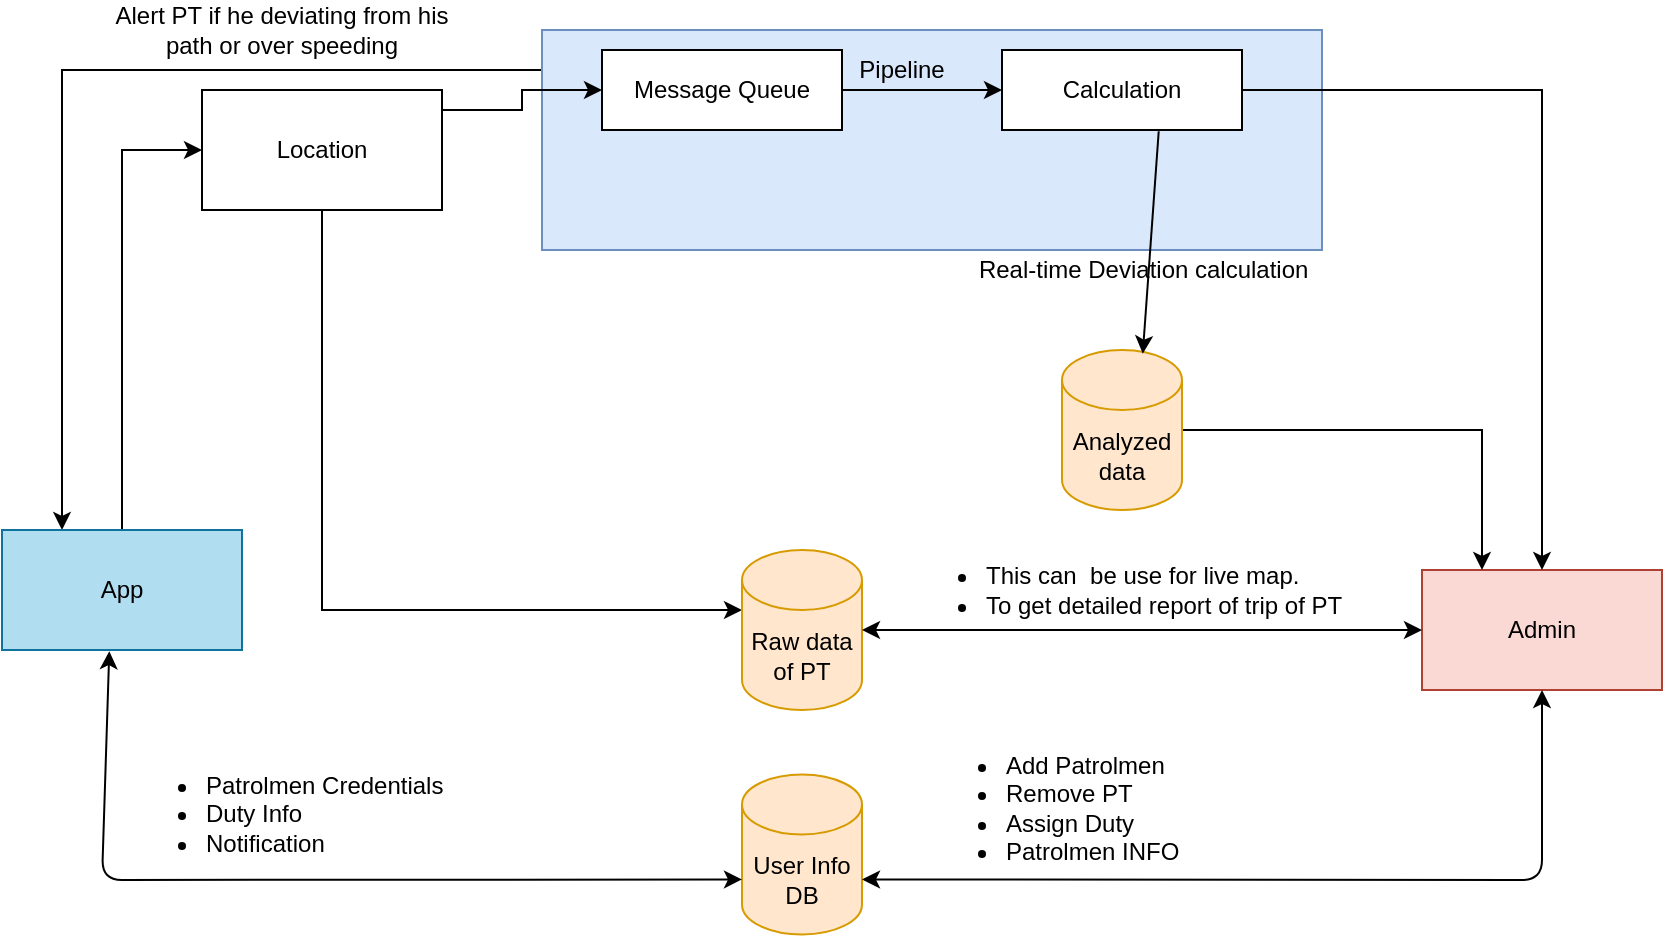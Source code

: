 <mxfile version="15.2.9" type="device" pages="2"><diagram id="ujjfMf0gCIuTMpywjrB-" name="Page-1"><mxGraphModel dx="1038" dy="547" grid="1" gridSize="10" guides="1" tooltips="1" connect="1" arrows="1" fold="1" page="1" pageScale="1" pageWidth="850" pageHeight="1100" math="0" shadow="0"><root><mxCell id="0"/><mxCell id="1" parent="0"/><mxCell id="JqrEzoyFyalV_G95dajj-25" style="edgeStyle=orthogonalEdgeStyle;rounded=0;orthogonalLoop=1;jettySize=auto;html=1;exitX=0;exitY=0;exitDx=0;exitDy=0;entryX=0.25;entryY=0;entryDx=0;entryDy=0;" parent="1" source="JqrEzoyFyalV_G95dajj-11" target="JqrEzoyFyalV_G95dajj-1" edge="1"><mxGeometry relative="1" as="geometry"><Array as="points"><mxPoint x="280" y="50"/><mxPoint x="40" y="50"/></Array></mxGeometry></mxCell><mxCell id="JqrEzoyFyalV_G95dajj-11" value="" style="rounded=0;whiteSpace=wrap;html=1;fillColor=#dae8fc;strokeColor=#6c8ebf;" parent="1" vertex="1"><mxGeometry x="280" y="30" width="390" height="110" as="geometry"/></mxCell><mxCell id="JqrEzoyFyalV_G95dajj-4" value="" style="edgeStyle=orthogonalEdgeStyle;rounded=0;orthogonalLoop=1;jettySize=auto;html=1;" parent="1" source="JqrEzoyFyalV_G95dajj-1" target="JqrEzoyFyalV_G95dajj-3" edge="1"><mxGeometry relative="1" as="geometry"><Array as="points"><mxPoint x="70" y="90"/></Array></mxGeometry></mxCell><mxCell id="JqrEzoyFyalV_G95dajj-1" value="App" style="rounded=0;whiteSpace=wrap;html=1;fillColor=#b1ddf0;strokeColor=#10739e;" parent="1" vertex="1"><mxGeometry x="10" y="280" width="120" height="60" as="geometry"/></mxCell><mxCell id="JqrEzoyFyalV_G95dajj-2" value="Admin" style="rounded=0;whiteSpace=wrap;html=1;fillColor=#fad9d5;strokeColor=#ae4132;" parent="1" vertex="1"><mxGeometry x="720" y="300" width="120" height="60" as="geometry"/></mxCell><mxCell id="JqrEzoyFyalV_G95dajj-6" value="" style="edgeStyle=orthogonalEdgeStyle;rounded=0;orthogonalLoop=1;jettySize=auto;html=1;" parent="1" source="JqrEzoyFyalV_G95dajj-3" target="JqrEzoyFyalV_G95dajj-5" edge="1"><mxGeometry relative="1" as="geometry"><Array as="points"><mxPoint x="270" y="70"/><mxPoint x="270" y="60"/></Array></mxGeometry></mxCell><mxCell id="JqrEzoyFyalV_G95dajj-15" style="edgeStyle=orthogonalEdgeStyle;rounded=0;orthogonalLoop=1;jettySize=auto;html=1;exitX=0.5;exitY=1;exitDx=0;exitDy=0;" parent="1" source="JqrEzoyFyalV_G95dajj-3" target="JqrEzoyFyalV_G95dajj-14" edge="1"><mxGeometry relative="1" as="geometry"><Array as="points"><mxPoint x="170" y="320"/></Array></mxGeometry></mxCell><mxCell id="JqrEzoyFyalV_G95dajj-3" value="Location" style="rounded=0;whiteSpace=wrap;html=1;" parent="1" vertex="1"><mxGeometry x="110" y="60" width="120" height="60" as="geometry"/></mxCell><mxCell id="JqrEzoyFyalV_G95dajj-8" value="" style="edgeStyle=orthogonalEdgeStyle;rounded=0;orthogonalLoop=1;jettySize=auto;html=1;" parent="1" source="JqrEzoyFyalV_G95dajj-5" target="JqrEzoyFyalV_G95dajj-7" edge="1"><mxGeometry relative="1" as="geometry"/></mxCell><mxCell id="JqrEzoyFyalV_G95dajj-5" value="Message Queue" style="rounded=0;whiteSpace=wrap;html=1;" parent="1" vertex="1"><mxGeometry x="310" y="40" width="120" height="40" as="geometry"/></mxCell><mxCell id="JqrEzoyFyalV_G95dajj-9" style="edgeStyle=orthogonalEdgeStyle;rounded=0;orthogonalLoop=1;jettySize=auto;html=1;exitX=1;exitY=0.5;exitDx=0;exitDy=0;entryX=0.5;entryY=0;entryDx=0;entryDy=0;" parent="1" source="JqrEzoyFyalV_G95dajj-7" target="JqrEzoyFyalV_G95dajj-2" edge="1"><mxGeometry relative="1" as="geometry"/></mxCell><mxCell id="JqrEzoyFyalV_G95dajj-7" value="Calculation" style="rounded=0;whiteSpace=wrap;html=1;" parent="1" vertex="1"><mxGeometry x="510" y="40" width="120" height="40" as="geometry"/></mxCell><mxCell id="JqrEzoyFyalV_G95dajj-12" value="Pipeline" style="text;html=1;strokeColor=none;fillColor=none;align=center;verticalAlign=middle;whiteSpace=wrap;rounded=0;" parent="1" vertex="1"><mxGeometry x="440" y="40" width="40" height="20" as="geometry"/></mxCell><mxCell id="JqrEzoyFyalV_G95dajj-13" value="Real-time Deviation calculation&amp;nbsp;" style="text;html=1;strokeColor=none;fillColor=none;align=center;verticalAlign=middle;whiteSpace=wrap;rounded=0;" parent="1" vertex="1"><mxGeometry x="490" y="140" width="185" height="20" as="geometry"/></mxCell><mxCell id="JqrEzoyFyalV_G95dajj-14" value="Raw data of PT" style="shape=cylinder3;whiteSpace=wrap;html=1;boundedLbl=1;backgroundOutline=1;size=15;fillColor=#ffe6cc;strokeColor=#d79b00;" parent="1" vertex="1"><mxGeometry x="380" y="290" width="60" height="80" as="geometry"/></mxCell><mxCell id="JqrEzoyFyalV_G95dajj-22" style="edgeStyle=orthogonalEdgeStyle;rounded=0;orthogonalLoop=1;jettySize=auto;html=1;entryX=0.25;entryY=0;entryDx=0;entryDy=0;" parent="1" source="JqrEzoyFyalV_G95dajj-17" target="JqrEzoyFyalV_G95dajj-2" edge="1"><mxGeometry relative="1" as="geometry"><Array as="points"><mxPoint x="750" y="230"/></Array></mxGeometry></mxCell><mxCell id="JqrEzoyFyalV_G95dajj-17" value="Analyzed data" style="shape=cylinder3;whiteSpace=wrap;html=1;boundedLbl=1;backgroundOutline=1;size=15;fillColor=#ffe6cc;strokeColor=#d79b00;" parent="1" vertex="1"><mxGeometry x="540" y="190" width="60" height="80" as="geometry"/></mxCell><mxCell id="JqrEzoyFyalV_G95dajj-26" value="Alert PT if he deviating from his path or over speeding" style="text;html=1;strokeColor=none;fillColor=none;align=center;verticalAlign=middle;whiteSpace=wrap;rounded=0;" parent="1" vertex="1"><mxGeometry x="60" y="20" width="180" height="20" as="geometry"/></mxCell><mxCell id="JqrEzoyFyalV_G95dajj-27" value="User Info DB" style="shape=cylinder3;whiteSpace=wrap;html=1;boundedLbl=1;backgroundOutline=1;size=15;fillColor=#ffe6cc;strokeColor=#d79b00;" parent="1" vertex="1"><mxGeometry x="380" y="402.23" width="60" height="80" as="geometry"/></mxCell><mxCell id="JqrEzoyFyalV_G95dajj-32" value="&lt;ul&gt;&lt;li&gt;Add Patrolmen&lt;/li&gt;&lt;li&gt;Remove PT&lt;/li&gt;&lt;li&gt;Assign Duty&lt;/li&gt;&lt;li&gt;Patrolmen INFO&lt;/li&gt;&lt;/ul&gt;" style="text;html=1;strokeColor=none;fillColor=none;align=left;verticalAlign=middle;whiteSpace=wrap;rounded=0;rotation=0;" parent="1" vertex="1"><mxGeometry x="470" y="384.46" width="280" height="70" as="geometry"/></mxCell><mxCell id="JqrEzoyFyalV_G95dajj-33" value="&lt;ul&gt;&lt;li&gt;Patrolmen Credentials&lt;/li&gt;&lt;li&gt;Duty Info&lt;/li&gt;&lt;li&gt;Notification&lt;/li&gt;&lt;/ul&gt;" style="text;html=1;strokeColor=none;fillColor=none;align=left;verticalAlign=middle;whiteSpace=wrap;rounded=0;rotation=0;" parent="1" vertex="1"><mxGeometry x="70" y="390.0" width="270" height="64.46" as="geometry"/></mxCell><mxCell id="JqrEzoyFyalV_G95dajj-19" value="&lt;ul&gt;&lt;li&gt;This can&amp;nbsp; be use for live map.&lt;/li&gt;&lt;li&gt;To get detailed report of trip of PT&lt;/li&gt;&lt;/ul&gt;" style="text;html=1;strokeColor=none;fillColor=none;align=left;verticalAlign=middle;whiteSpace=wrap;rounded=0;" parent="1" vertex="1"><mxGeometry x="460" y="290" width="230" height="40" as="geometry"/></mxCell><mxCell id="JqrEzoyFyalV_G95dajj-35" value="" style="endArrow=classic;startArrow=classic;html=1;entryX=0;entryY=0.5;entryDx=0;entryDy=0;exitX=1;exitY=0.5;exitDx=0;exitDy=0;exitPerimeter=0;" parent="1" source="JqrEzoyFyalV_G95dajj-14" target="JqrEzoyFyalV_G95dajj-2" edge="1"><mxGeometry width="50" height="50" relative="1" as="geometry"><mxPoint x="500" y="360" as="sourcePoint"/><mxPoint x="550" y="310" as="targetPoint"/></mxGeometry></mxCell><mxCell id="JqrEzoyFyalV_G95dajj-36" value="" style="endArrow=classic;startArrow=classic;html=1;exitX=0.447;exitY=1.01;exitDx=0;exitDy=0;exitPerimeter=0;entryX=0;entryY=0;entryDx=0;entryDy=52.5;entryPerimeter=0;" parent="1" source="JqrEzoyFyalV_G95dajj-1" target="JqrEzoyFyalV_G95dajj-27" edge="1"><mxGeometry width="50" height="50" relative="1" as="geometry"><mxPoint x="110" y="420" as="sourcePoint"/><mxPoint x="160" y="370" as="targetPoint"/><Array as="points"><mxPoint x="60" y="455"/></Array></mxGeometry></mxCell><mxCell id="JqrEzoyFyalV_G95dajj-37" value="" style="endArrow=classic;startArrow=classic;html=1;entryX=0.5;entryY=1;entryDx=0;entryDy=0;exitX=1;exitY=0;exitDx=0;exitDy=52.5;exitPerimeter=0;" parent="1" source="JqrEzoyFyalV_G95dajj-27" target="JqrEzoyFyalV_G95dajj-2" edge="1"><mxGeometry width="50" height="50" relative="1" as="geometry"><mxPoint x="570" y="480" as="sourcePoint"/><mxPoint x="620" y="430" as="targetPoint"/><Array as="points"><mxPoint x="780" y="455"/></Array></mxGeometry></mxCell><mxCell id="JqrEzoyFyalV_G95dajj-38" value="" style="endArrow=classic;html=1;exitX=0.653;exitY=1.015;exitDx=0;exitDy=0;exitPerimeter=0;entryX=0.673;entryY=0.023;entryDx=0;entryDy=0;entryPerimeter=0;" parent="1" edge="1" target="JqrEzoyFyalV_G95dajj-17" source="JqrEzoyFyalV_G95dajj-7"><mxGeometry width="50" height="50" relative="1" as="geometry"><mxPoint x="790" y="80" as="sourcePoint"/><mxPoint x="650" y="190" as="targetPoint"/></mxGeometry></mxCell></root></mxGraphModel></diagram><diagram id="MQu9kgJ-na_kfpfn6cCX" name="Page-2"><mxGraphModel dx="1888" dy="547" grid="1" gridSize="10" guides="1" tooltips="1" connect="1" arrows="1" fold="1" page="1" pageScale="1" pageWidth="850" pageHeight="1100" math="0" shadow="0"><root><mxCell id="uqtFoLfIo73wblrm0pPH-0"/><mxCell id="uqtFoLfIo73wblrm0pPH-1" parent="uqtFoLfIo73wblrm0pPH-0"/><mxCell id="a0QmkUTnwnOFZENtU5_M-1" value="/authentication" style="swimlane;fontStyle=0;childLayout=stackLayout;horizontal=1;startSize=26;horizontalStack=0;resizeParent=1;resizeParentMax=0;resizeLast=0;collapsible=1;marginBottom=0;" parent="uqtFoLfIo73wblrm0pPH-1" vertex="1"><mxGeometry x="120" y="140" width="140" height="78" as="geometry"/></mxCell><mxCell id="a0QmkUTnwnOFZENtU5_M-2" value="LogIn" style="text;strokeColor=none;fillColor=none;align=left;verticalAlign=top;spacingLeft=4;spacingRight=4;overflow=hidden;rotatable=0;points=[[0,0.5],[1,0.5]];portConstraint=eastwest;" parent="a0QmkUTnwnOFZENtU5_M-1" vertex="1"><mxGeometry y="26" width="140" height="26" as="geometry"/></mxCell><mxCell id="a0QmkUTnwnOFZENtU5_M-3" value="Log out" style="text;strokeColor=none;fillColor=none;align=left;verticalAlign=top;spacingLeft=4;spacingRight=4;overflow=hidden;rotatable=0;points=[[0,0.5],[1,0.5]];portConstraint=eastwest;" parent="a0QmkUTnwnOFZENtU5_M-1" vertex="1"><mxGeometry y="52" width="140" height="26" as="geometry"/></mxCell><mxCell id="a0QmkUTnwnOFZENtU5_M-7" style="edgeStyle=orthogonalEdgeStyle;rounded=0;orthogonalLoop=1;jettySize=auto;html=1;exitX=0;exitY=0.5;exitDx=0;exitDy=0;" parent="uqtFoLfIo73wblrm0pPH-1" source="a0QmkUTnwnOFZENtU5_M-2" target="a0QmkUTnwnOFZENtU5_M-8" edge="1"><mxGeometry relative="1" as="geometry"><mxPoint x="50" y="260" as="targetPoint"/></mxGeometry></mxCell><mxCell id="a0QmkUTnwnOFZENtU5_M-8" value="Username&lt;br&gt;Passsword&lt;br&gt;Time&lt;br&gt;Date&lt;br&gt;user_ID&lt;br&gt;Session Token" style="rounded=0;whiteSpace=wrap;html=1;fillColor=#f8cecc;strokeColor=#b85450;" parent="uqtFoLfIo73wblrm0pPH-1" vertex="1"><mxGeometry x="-110" y="128.5" width="150" height="101" as="geometry"/></mxCell><mxCell id="a0QmkUTnwnOFZENtU5_M-9" value="3rd Party -Firebas Auth" style="text;html=1;strokeColor=none;fillColor=none;align=center;verticalAlign=middle;whiteSpace=wrap;rounded=0;fontSize=15;" parent="uqtFoLfIo73wblrm0pPH-1" vertex="1"><mxGeometry x="130" y="100" width="120" height="40" as="geometry"/></mxCell><mxCell id="a0QmkUTnwnOFZENtU5_M-12" style="edgeStyle=orthogonalEdgeStyle;rounded=0;orthogonalLoop=1;jettySize=auto;html=1;exitX=0;exitY=0.5;exitDx=0;exitDy=0;fontSize=15;" parent="uqtFoLfIo73wblrm0pPH-1" source="a0QmkUTnwnOFZENtU5_M-11" edge="1"><mxGeometry relative="1" as="geometry"><mxPoint y="350" as="targetPoint"/></mxGeometry></mxCell><mxCell id="nG2ucDb2fauP1UjxobIJ-0" style="edgeStyle=orthogonalEdgeStyle;rounded=0;orthogonalLoop=1;jettySize=auto;html=1;exitX=1;exitY=0.5;exitDx=0;exitDy=0;fontSize=15;entryX=0;entryY=0.5;entryDx=0;entryDy=0;" parent="uqtFoLfIo73wblrm0pPH-1" source="a0QmkUTnwnOFZENtU5_M-11" target="nG2ucDb2fauP1UjxobIJ-1" edge="1"><mxGeometry relative="1" as="geometry"><mxPoint x="300" y="350" as="targetPoint"/></mxGeometry></mxCell><mxCell id="fGCXJobR2MW64jJ4qc6--6" style="edgeStyle=orthogonalEdgeStyle;rounded=0;orthogonalLoop=1;jettySize=auto;html=1;exitX=0.5;exitY=1;exitDx=0;exitDy=0;" edge="1" parent="uqtFoLfIo73wblrm0pPH-1" source="a0QmkUTnwnOFZENtU5_M-11" target="fGCXJobR2MW64jJ4qc6--5"><mxGeometry relative="1" as="geometry"/></mxCell><mxCell id="a0QmkUTnwnOFZENtU5_M-11" value="/get_current_trip" style="rounded=0;whiteSpace=wrap;html=1;fontSize=15;" parent="uqtFoLfIo73wblrm0pPH-1" vertex="1"><mxGeometry x="120" y="320" width="120" height="60" as="geometry"/></mxCell><mxCell id="a0QmkUTnwnOFZENtU5_M-13" value="trip_ID&lt;br&gt;From&lt;br&gt;To&lt;br&gt;Start_time&lt;br&gt;End_Time&lt;br&gt;Paired_Patrolman" style="rounded=0;whiteSpace=wrap;html=1;fontSize=15;fillColor=#f8cecc;strokeColor=#b85450;" parent="uqtFoLfIo73wblrm0pPH-1" vertex="1"><mxGeometry x="-110" y="300" width="150" height="180" as="geometry"/></mxCell><mxCell id="a0QmkUTnwnOFZENtU5_M-14" value="Android Application" style="text;html=1;strokeColor=none;fillColor=none;align=center;verticalAlign=middle;whiteSpace=wrap;rounded=0;fontSize=15;" parent="uqtFoLfIo73wblrm0pPH-1" vertex="1"><mxGeometry x="40" y="30" width="180" height="20" as="geometry"/></mxCell><mxCell id="nG2ucDb2fauP1UjxobIJ-1" value="User_id&lt;br&gt;current_date" style="rounded=0;whiteSpace=wrap;html=1;fontSize=15;fillColor=#dae8fc;strokeColor=#6c8ebf;" parent="uqtFoLfIo73wblrm0pPH-1" vertex="1"><mxGeometry x="360" y="320" width="120" height="60" as="geometry"/></mxCell><mxCell id="nG2ucDb2fauP1UjxobIJ-3" value="&lt;font style=&quot;font-size: 22px&quot;&gt;Website Application&lt;/font&gt;" style="text;html=1;strokeColor=none;fillColor=none;align=center;verticalAlign=middle;whiteSpace=wrap;rounded=0;fontSize=15;" parent="uqtFoLfIo73wblrm0pPH-1" vertex="1"><mxGeometry x="1440" y="50" width="40" height="20" as="geometry"/></mxCell><mxCell id="nG2ucDb2fauP1UjxobIJ-6" value="" style="edgeStyle=orthogonalEdgeStyle;rounded=0;orthogonalLoop=1;jettySize=auto;html=1;fontSize=15;" parent="uqtFoLfIo73wblrm0pPH-1" source="nG2ucDb2fauP1UjxobIJ-4" target="nG2ucDb2fauP1UjxobIJ-5" edge="1"><mxGeometry relative="1" as="geometry"/></mxCell><mxCell id="nG2ucDb2fauP1UjxobIJ-8" value="" style="edgeStyle=orthogonalEdgeStyle;rounded=0;orthogonalLoop=1;jettySize=auto;html=1;fontSize=15;" parent="uqtFoLfIo73wblrm0pPH-1" source="nG2ucDb2fauP1UjxobIJ-4" target="nG2ucDb2fauP1UjxobIJ-7" edge="1"><mxGeometry relative="1" as="geometry"/></mxCell><mxCell id="nG2ucDb2fauP1UjxobIJ-4" value="/create_trip" style="rounded=0;whiteSpace=wrap;html=1;fontSize=15;" parent="uqtFoLfIo73wblrm0pPH-1" vertex="1"><mxGeometry x="1410" y="840" width="120" height="60" as="geometry"/></mxCell><mxCell id="nG2ucDb2fauP1UjxobIJ-5" value="User_Id&lt;br&gt;trip_ID&lt;br&gt;From&lt;br&gt;To&lt;br&gt;Start_time&lt;br&gt;End_Time&lt;br&gt;Date&lt;br&gt;Patrolmen A&lt;br&gt;Patrolmen B&lt;br&gt;Patrolling Type&lt;br&gt;" style="rounded=0;whiteSpace=wrap;html=1;fontSize=15;fillColor=#dae8fc;strokeColor=#6c8ebf;" parent="uqtFoLfIo73wblrm0pPH-1" vertex="1"><mxGeometry x="1620" y="770" width="120" height="200" as="geometry"/></mxCell><mxCell id="nG2ucDb2fauP1UjxobIJ-7" value="User Created" style="rounded=0;whiteSpace=wrap;html=1;fontSize=15;fillColor=#f8cecc;strokeColor=#b85450;" parent="uqtFoLfIo73wblrm0pPH-1" vertex="1"><mxGeometry x="1210" y="840" width="120" height="60" as="geometry"/></mxCell><mxCell id="nG2ucDb2fauP1UjxobIJ-11" value="" style="edgeStyle=orthogonalEdgeStyle;rounded=0;orthogonalLoop=1;jettySize=auto;html=1;fontSize=15;" parent="uqtFoLfIo73wblrm0pPH-1" source="nG2ucDb2fauP1UjxobIJ-9" target="nG2ucDb2fauP1UjxobIJ-10" edge="1"><mxGeometry relative="1" as="geometry"/></mxCell><mxCell id="nG2ucDb2fauP1UjxobIJ-13" value="" style="edgeStyle=orthogonalEdgeStyle;rounded=0;orthogonalLoop=1;jettySize=auto;html=1;fontSize=15;" parent="uqtFoLfIo73wblrm0pPH-1" source="nG2ucDb2fauP1UjxobIJ-9" target="nG2ucDb2fauP1UjxobIJ-12" edge="1"><mxGeometry relative="1" as="geometry"/></mxCell><mxCell id="nG2ucDb2fauP1UjxobIJ-9" value="/start_tracking" style="rounded=0;whiteSpace=wrap;html=1;fontSize=15;" parent="uqtFoLfIo73wblrm0pPH-1" vertex="1"><mxGeometry x="-4" y="1165" width="180" height="60" as="geometry"/></mxCell><mxCell id="IjBc8GqiytTTXDLGVHFf-12" style="edgeStyle=orthogonalEdgeStyle;rounded=0;orthogonalLoop=1;jettySize=auto;html=1;exitX=1;exitY=0.5;exitDx=0;exitDy=0;entryX=0;entryY=0.5;entryDx=0;entryDy=0;" edge="1" parent="uqtFoLfIo73wblrm0pPH-1" source="nG2ucDb2fauP1UjxobIJ-10" target="IjBc8GqiytTTXDLGVHFf-3"><mxGeometry relative="1" as="geometry"/></mxCell><mxCell id="nG2ucDb2fauP1UjxobIJ-10" value="User_ID&lt;br&gt;Lat-long&lt;br&gt;time&lt;br&gt;speed" style="rounded=0;whiteSpace=wrap;html=1;fontSize=15;fillColor=#dae8fc;strokeColor=#6c8ebf;strokeWidth=8;" parent="uqtFoLfIo73wblrm0pPH-1" vertex="1"><mxGeometry x="236" y="1120" width="100" height="150" as="geometry"/></mxCell><mxCell id="nG2ucDb2fauP1UjxobIJ-12" value="Location Send" style="rounded=0;whiteSpace=wrap;html=1;fontSize=15;" parent="uqtFoLfIo73wblrm0pPH-1" vertex="1"><mxGeometry x="-264" y="1165" width="180" height="60" as="geometry"/></mxCell><mxCell id="MmXbYwe0jVO76WfhMd9K-0" value="Real-time Streaming - border-8" style="text;html=1;strokeColor=none;fillColor=none;align=center;verticalAlign=middle;whiteSpace=wrap;rounded=0;fontSize=15;" parent="uqtFoLfIo73wblrm0pPH-1" vertex="1"><mxGeometry x="196" y="1280" width="229" height="20" as="geometry"/></mxCell><mxCell id="m-m6QZknfxTTvASG_v93-2" value="" style="edgeStyle=orthogonalEdgeStyle;rounded=0;orthogonalLoop=1;jettySize=auto;html=1;fontSize=15;" parent="uqtFoLfIo73wblrm0pPH-1" source="m-m6QZknfxTTvASG_v93-0" target="m-m6QZknfxTTvASG_v93-1" edge="1"><mxGeometry relative="1" as="geometry"/></mxCell><mxCell id="m-m6QZknfxTTvASG_v93-4" value="" style="edgeStyle=orthogonalEdgeStyle;rounded=0;orthogonalLoop=1;jettySize=auto;html=1;fontSize=15;" parent="uqtFoLfIo73wblrm0pPH-1" source="m-m6QZknfxTTvASG_v93-0" target="m-m6QZknfxTTvASG_v93-3" edge="1"><mxGeometry relative="1" as="geometry"/></mxCell><mxCell id="m-m6QZknfxTTvASG_v93-0" value="/Incident_Reporting" style="rounded=0;whiteSpace=wrap;html=1;fontSize=15;strokeWidth=1;" parent="uqtFoLfIo73wblrm0pPH-1" vertex="1"><mxGeometry x="145" y="1705" width="170" height="60" as="geometry"/></mxCell><mxCell id="m-m6QZknfxTTvASG_v93-1" value="Incident&lt;br&gt;-Reported" style="rounded=0;whiteSpace=wrap;html=1;fontSize=15;strokeWidth=1;" parent="uqtFoLfIo73wblrm0pPH-1" vertex="1"><mxGeometry x="-110" y="1705" width="170" height="60" as="geometry"/></mxCell><mxCell id="IjBc8GqiytTTXDLGVHFf-19" style="edgeStyle=orthogonalEdgeStyle;rounded=0;orthogonalLoop=1;jettySize=auto;html=1;entryX=0;entryY=0.5;entryDx=0;entryDy=0;" edge="1" parent="uqtFoLfIo73wblrm0pPH-1" source="m-m6QZknfxTTvASG_v93-3" target="IjBc8GqiytTTXDLGVHFf-20"><mxGeometry relative="1" as="geometry"><mxPoint x="659" y="1745" as="targetPoint"/></mxGeometry></mxCell><mxCell id="m-m6QZknfxTTvASG_v93-3" value="User_ID&lt;br&gt;Lat_long&lt;br&gt;Time&lt;br&gt;Date&lt;br&gt;Incident_Media&lt;br&gt;" style="whiteSpace=wrap;html=1;rounded=0;fontSize=15;strokeWidth=8;fillColor=#dae8fc;strokeColor=#6c8ebf;" parent="uqtFoLfIo73wblrm0pPH-1" vertex="1"><mxGeometry x="385" y="1660" width="120" height="150" as="geometry"/></mxCell><mxCell id="fGCXJobR2MW64jJ4qc6--1" value="" style="edgeStyle=orthogonalEdgeStyle;rounded=0;orthogonalLoop=1;jettySize=auto;html=1;" edge="1" parent="uqtFoLfIo73wblrm0pPH-1" source="JWRqs7xkWArBgjg6r5zX-0" target="fGCXJobR2MW64jJ4qc6--0"><mxGeometry relative="1" as="geometry"/></mxCell><mxCell id="fGCXJobR2MW64jJ4qc6--4" value="" style="edgeStyle=orthogonalEdgeStyle;rounded=0;orthogonalLoop=1;jettySize=auto;html=1;" edge="1" parent="uqtFoLfIo73wblrm0pPH-1" source="JWRqs7xkWArBgjg6r5zX-0" target="fGCXJobR2MW64jJ4qc6--3"><mxGeometry relative="1" as="geometry"/></mxCell><mxCell id="JWRqs7xkWArBgjg6r5zX-0" value="/stop_tracking" style="rounded=0;whiteSpace=wrap;html=1;fontSize=15;strokeWidth=1;" parent="uqtFoLfIo73wblrm0pPH-1" vertex="1"><mxGeometry y="985" width="120" height="60" as="geometry"/></mxCell><mxCell id="fGCXJobR2MW64jJ4qc6--0" value="User_ID&lt;br&gt;Trip_status&lt;br&gt;Overall_trip_time&lt;br&gt;stop_date&lt;br&gt;stop_time" style="rounded=0;whiteSpace=wrap;html=1;fontSize=15;strokeWidth=1;fillColor=#dae8fc;strokeColor=#6c8ebf;" vertex="1" parent="uqtFoLfIo73wblrm0pPH-1"><mxGeometry x="200" y="940" width="120" height="150" as="geometry"/></mxCell><mxCell id="fGCXJobR2MW64jJ4qc6--2" value="Trip_Status: Completed || In Progress || Incomplete" style="rounded=0;whiteSpace=wrap;html=1;fillColor=#f5f5f5;strokeColor=#666666;fontColor=#333333;" vertex="1" parent="uqtFoLfIo73wblrm0pPH-1"><mxGeometry x="320" y="940" width="160" height="55" as="geometry"/></mxCell><mxCell id="fGCXJobR2MW64jJ4qc6--3" value="Trip Completed" style="rounded=0;whiteSpace=wrap;html=1;fontSize=15;strokeWidth=1;" vertex="1" parent="uqtFoLfIo73wblrm0pPH-1"><mxGeometry x="-200" y="985" width="120" height="60" as="geometry"/></mxCell><mxCell id="fGCXJobR2MW64jJ4qc6--7" style="edgeStyle=orthogonalEdgeStyle;rounded=0;orthogonalLoop=1;jettySize=auto;html=1;exitX=1;exitY=0.5;exitDx=0;exitDy=0;" edge="1" parent="uqtFoLfIo73wblrm0pPH-1" source="fGCXJobR2MW64jJ4qc6--5"><mxGeometry relative="1" as="geometry"><mxPoint x="310" y="630" as="targetPoint"/></mxGeometry></mxCell><mxCell id="fGCXJobR2MW64jJ4qc6--5" value="/check_availability" style="rounded=0;whiteSpace=wrap;html=1;" vertex="1" parent="uqtFoLfIo73wblrm0pPH-1"><mxGeometry x="120" y="600" width="120" height="60" as="geometry"/></mxCell><mxCell id="fGCXJobR2MW64jJ4qc6--8" value="User_ID&lt;br&gt;available- bool&lt;br&gt;days_of_leave&lt;br&gt;" style="rounded=0;whiteSpace=wrap;html=1;fillColor=#dae8fc;strokeColor=#6c8ebf;" vertex="1" parent="uqtFoLfIo73wblrm0pPH-1"><mxGeometry x="320" y="560" width="120" height="100" as="geometry"/></mxCell><mxCell id="fGCXJobR2MW64jJ4qc6--9" value="/authentication" style="swimlane;fontStyle=0;childLayout=stackLayout;horizontal=1;startSize=26;horizontalStack=0;resizeParent=1;resizeParentMax=0;resizeLast=0;collapsible=1;marginBottom=0;" vertex="1" parent="uqtFoLfIo73wblrm0pPH-1"><mxGeometry x="1410" y="160" width="140" height="78" as="geometry"/></mxCell><mxCell id="fGCXJobR2MW64jJ4qc6--10" value="LogIn" style="text;strokeColor=none;fillColor=none;align=left;verticalAlign=top;spacingLeft=4;spacingRight=4;overflow=hidden;rotatable=0;points=[[0,0.5],[1,0.5]];portConstraint=eastwest;" vertex="1" parent="fGCXJobR2MW64jJ4qc6--9"><mxGeometry y="26" width="140" height="26" as="geometry"/></mxCell><mxCell id="fGCXJobR2MW64jJ4qc6--11" value="Log out" style="text;strokeColor=none;fillColor=none;align=left;verticalAlign=top;spacingLeft=4;spacingRight=4;overflow=hidden;rotatable=0;points=[[0,0.5],[1,0.5]];portConstraint=eastwest;" vertex="1" parent="fGCXJobR2MW64jJ4qc6--9"><mxGeometry y="52" width="140" height="26" as="geometry"/></mxCell><mxCell id="fGCXJobR2MW64jJ4qc6--12" style="edgeStyle=orthogonalEdgeStyle;rounded=0;orthogonalLoop=1;jettySize=auto;html=1;exitX=0;exitY=0.5;exitDx=0;exitDy=0;" edge="1" source="fGCXJobR2MW64jJ4qc6--10" target="fGCXJobR2MW64jJ4qc6--13" parent="uqtFoLfIo73wblrm0pPH-1"><mxGeometry relative="1" as="geometry"><mxPoint x="1340" y="280" as="targetPoint"/></mxGeometry></mxCell><mxCell id="fGCXJobR2MW64jJ4qc6--13" value="Username&lt;br&gt;Passsword&lt;br&gt;Time&lt;br&gt;Date&lt;br&gt;user_ID&lt;br&gt;Session Token" style="rounded=0;whiteSpace=wrap;html=1;fillColor=#f8cecc;strokeColor=#b85450;" vertex="1" parent="uqtFoLfIo73wblrm0pPH-1"><mxGeometry x="1180" y="148.5" width="150" height="101" as="geometry"/></mxCell><mxCell id="fGCXJobR2MW64jJ4qc6--14" value="3rd Party -Firebas Auth" style="text;html=1;strokeColor=none;fillColor=none;align=center;verticalAlign=middle;whiteSpace=wrap;rounded=0;fontSize=15;" vertex="1" parent="uqtFoLfIo73wblrm0pPH-1"><mxGeometry x="1420" y="120" width="120" height="40" as="geometry"/></mxCell><mxCell id="fGCXJobR2MW64jJ4qc6--17" value="" style="edgeStyle=orthogonalEdgeStyle;rounded=0;orthogonalLoop=1;jettySize=auto;html=1;" edge="1" parent="uqtFoLfIo73wblrm0pPH-1" source="fGCXJobR2MW64jJ4qc6--15" target="fGCXJobR2MW64jJ4qc6--16"><mxGeometry relative="1" as="geometry"/></mxCell><mxCell id="fGCXJobR2MW64jJ4qc6--19" value="" style="edgeStyle=orthogonalEdgeStyle;rounded=0;orthogonalLoop=1;jettySize=auto;html=1;" edge="1" parent="uqtFoLfIo73wblrm0pPH-1" source="fGCXJobR2MW64jJ4qc6--15" target="fGCXJobR2MW64jJ4qc6--18"><mxGeometry relative="1" as="geometry"/></mxCell><mxCell id="fGCXJobR2MW64jJ4qc6--15" value="&lt;span style=&quot;font-size: 15px&quot;&gt;/Register/Add User&lt;/span&gt;" style="rounded=0;whiteSpace=wrap;html=1;" vertex="1" parent="uqtFoLfIo73wblrm0pPH-1"><mxGeometry x="1410" y="400" width="120" height="60" as="geometry"/></mxCell><mxCell id="fGCXJobR2MW64jJ4qc6--16" value="&lt;span style=&quot;font-size: 15px&quot;&gt;User_ID&lt;br&gt;Name&lt;br&gt;Email&lt;br&gt;Mobile No.&lt;br&gt;DOB&lt;br&gt;Address&lt;br&gt;Station&lt;br&gt;&lt;br&gt;&lt;/span&gt;" style="rounded=0;whiteSpace=wrap;html=1;fillColor=#dae8fc;strokeColor=#6c8ebf;" vertex="1" parent="uqtFoLfIo73wblrm0pPH-1"><mxGeometry x="1600" y="350" width="120" height="160" as="geometry"/></mxCell><mxCell id="fGCXJobR2MW64jJ4qc6--18" value="&lt;span style=&quot;font-size: 15px&quot;&gt;You are Registered&lt;/span&gt;" style="rounded=0;whiteSpace=wrap;html=1;" vertex="1" parent="uqtFoLfIo73wblrm0pPH-1"><mxGeometry x="1210" y="400" width="120" height="60" as="geometry"/></mxCell><mxCell id="fGCXJobR2MW64jJ4qc6--22" value="" style="edgeStyle=orthogonalEdgeStyle;rounded=0;orthogonalLoop=1;jettySize=auto;html=1;" edge="1" parent="uqtFoLfIo73wblrm0pPH-1" source="fGCXJobR2MW64jJ4qc6--20" target="fGCXJobR2MW64jJ4qc6--21"><mxGeometry relative="1" as="geometry"/></mxCell><mxCell id="fGCXJobR2MW64jJ4qc6--24" value="" style="edgeStyle=orthogonalEdgeStyle;rounded=0;orthogonalLoop=1;jettySize=auto;html=1;" edge="1" parent="uqtFoLfIo73wblrm0pPH-1" source="fGCXJobR2MW64jJ4qc6--20" target="fGCXJobR2MW64jJ4qc6--23"><mxGeometry relative="1" as="geometry"/></mxCell><mxCell id="fGCXJobR2MW64jJ4qc6--20" value="&lt;span style=&quot;font-size: 15px&quot;&gt;/Gang_register&lt;/span&gt;" style="rounded=0;whiteSpace=wrap;html=1;" vertex="1" parent="uqtFoLfIo73wblrm0pPH-1"><mxGeometry x="1410" y="600" width="120" height="60" as="geometry"/></mxCell><mxCell id="fGCXJobR2MW64jJ4qc6--21" value="&lt;span style=&quot;font-size: 15px&quot;&gt;Gang_ID&lt;br&gt;Gang_Members&lt;br&gt;Head-quarter/station&lt;br&gt;Gang Limit&lt;br&gt;&lt;/span&gt;" style="rounded=0;whiteSpace=wrap;html=1;" vertex="1" parent="uqtFoLfIo73wblrm0pPH-1"><mxGeometry x="1610" y="565" width="160" height="130" as="geometry"/></mxCell><mxCell id="fGCXJobR2MW64jJ4qc6--23" value="&lt;span style=&quot;font-size: 15px&quot;&gt;Gang Created&lt;/span&gt;" style="rounded=0;whiteSpace=wrap;html=1;" vertex="1" parent="uqtFoLfIo73wblrm0pPH-1"><mxGeometry x="1210" y="600" width="120" height="60" as="geometry"/></mxCell><mxCell id="fGCXJobR2MW64jJ4qc6--25" value="&lt;b&gt;&lt;font style=&quot;font-size: 34px&quot;&gt;Tracking&lt;/font&gt;&lt;/b&gt;" style="text;html=1;strokeColor=none;fillColor=none;align=center;verticalAlign=middle;whiteSpace=wrap;rounded=0;" vertex="1" parent="uqtFoLfIo73wblrm0pPH-1"><mxGeometry x="1940" y="1040" width="40" height="20" as="geometry"/></mxCell><mxCell id="qV9-bLkvr0tzxkeTZBMb-2" style="edgeStyle=orthogonalEdgeStyle;rounded=0;orthogonalLoop=1;jettySize=auto;html=1;exitX=0;exitY=0.5;exitDx=0;exitDy=0;entryX=1;entryY=0.5;entryDx=0;entryDy=0;" edge="1" parent="uqtFoLfIo73wblrm0pPH-1" source="qV9-bLkvr0tzxkeTZBMb-0" target="qV9-bLkvr0tzxkeTZBMb-1"><mxGeometry relative="1" as="geometry"/></mxCell><mxCell id="qV9-bLkvr0tzxkeTZBMb-4" value="" style="edgeStyle=orthogonalEdgeStyle;rounded=0;orthogonalLoop=1;jettySize=auto;html=1;" edge="1" parent="uqtFoLfIo73wblrm0pPH-1" source="qV9-bLkvr0tzxkeTZBMb-0" target="qV9-bLkvr0tzxkeTZBMb-3"><mxGeometry relative="1" as="geometry"/></mxCell><mxCell id="qV9-bLkvr0tzxkeTZBMb-0" value="/map_data" style="rounded=0;whiteSpace=wrap;html=1;fontSize=15;" vertex="1" parent="uqtFoLfIo73wblrm0pPH-1"><mxGeometry x="1760" y="1190" width="120" height="60" as="geometry"/></mxCell><mxCell id="qV9-bLkvr0tzxkeTZBMb-1" value="User_ID&lt;br&gt;Lat-long&lt;br&gt;time&lt;br&gt;speed&lt;br&gt;Deviation_status" style="rounded=0;whiteSpace=wrap;html=1;fontSize=15;fillColor=#f8cecc;strokeColor=#b85450;strokeWidth=8;" vertex="1" parent="uqtFoLfIo73wblrm0pPH-1"><mxGeometry x="1550" y="1145" width="130" height="150" as="geometry"/></mxCell><mxCell id="qV9-bLkvr0tzxkeTZBMb-3" value="Leaflet:- Show Maps" style="rounded=0;whiteSpace=wrap;html=1;fontSize=15;" vertex="1" parent="uqtFoLfIo73wblrm0pPH-1"><mxGeometry x="1960" y="1190" width="120" height="60" as="geometry"/></mxCell><mxCell id="qV9-bLkvr0tzxkeTZBMb-6" value="/deviation_chart" style="rounded=0;whiteSpace=wrap;html=1;fontSize=15;" vertex="1" parent="uqtFoLfIo73wblrm0pPH-1"><mxGeometry x="1760" y="1427.5" width="120" height="60" as="geometry"/></mxCell><mxCell id="IjBc8GqiytTTXDLGVHFf-0" value="&lt;font style=&quot;font-size: 22px&quot;&gt;&lt;b&gt;Kafka Pipeline&lt;/b&gt;&lt;/font&gt;" style="text;html=1;strokeColor=none;fillColor=none;align=center;verticalAlign=middle;whiteSpace=wrap;rounded=0;" vertex="1" parent="uqtFoLfIo73wblrm0pPH-1"><mxGeometry x="720" y="1040" width="40" height="20" as="geometry"/></mxCell><mxCell id="IjBc8GqiytTTXDLGVHFf-2" value="MQ" style="rounded=0;whiteSpace=wrap;html=1;" vertex="1" parent="uqtFoLfIo73wblrm0pPH-1"><mxGeometry x="700" y="1165" width="120" height="60" as="geometry"/></mxCell><mxCell id="IjBc8GqiytTTXDLGVHFf-4" style="edgeStyle=orthogonalEdgeStyle;rounded=0;orthogonalLoop=1;jettySize=auto;html=1;" edge="1" parent="uqtFoLfIo73wblrm0pPH-1" source="IjBc8GqiytTTXDLGVHFf-3" target="IjBc8GqiytTTXDLGVHFf-2"><mxGeometry relative="1" as="geometry"/></mxCell><mxCell id="IjBc8GqiytTTXDLGVHFf-3" value="User_ID&lt;br&gt;Lat-long&lt;br&gt;time&lt;br&gt;speed" style="rounded=0;whiteSpace=wrap;html=1;fontSize=15;fillColor=#f8cecc;strokeColor=#b85450;strokeWidth=8;" vertex="1" parent="uqtFoLfIo73wblrm0pPH-1"><mxGeometry x="500" y="1120" width="100" height="150" as="geometry"/></mxCell><mxCell id="IjBc8GqiytTTXDLGVHFf-5" value="Publish" style="text;html=1;strokeColor=none;fillColor=none;align=center;verticalAlign=middle;whiteSpace=wrap;rounded=0;" vertex="1" parent="uqtFoLfIo73wblrm0pPH-1"><mxGeometry x="620" y="1170" width="40" height="20" as="geometry"/></mxCell><mxCell id="IjBc8GqiytTTXDLGVHFf-7" style="edgeStyle=orthogonalEdgeStyle;rounded=0;orthogonalLoop=1;jettySize=auto;html=1;entryX=1;entryY=0.5;entryDx=0;entryDy=0;" edge="1" parent="uqtFoLfIo73wblrm0pPH-1" source="IjBc8GqiytTTXDLGVHFf-6" target="IjBc8GqiytTTXDLGVHFf-2"><mxGeometry relative="1" as="geometry"/></mxCell><mxCell id="IjBc8GqiytTTXDLGVHFf-10" value="" style="edgeStyle=orthogonalEdgeStyle;rounded=0;orthogonalLoop=1;jettySize=auto;html=1;" edge="1" parent="uqtFoLfIo73wblrm0pPH-1" source="IjBc8GqiytTTXDLGVHFf-6" target="IjBc8GqiytTTXDLGVHFf-9"><mxGeometry relative="1" as="geometry"/></mxCell><mxCell id="IjBc8GqiytTTXDLGVHFf-6" value="/Deviation_Algorithm" style="rhombus;whiteSpace=wrap;html=1;" vertex="1" parent="uqtFoLfIo73wblrm0pPH-1"><mxGeometry x="920" y="1116.25" width="160" height="157.5" as="geometry"/></mxCell><mxCell id="IjBc8GqiytTTXDLGVHFf-8" value="Subscribe" style="text;html=1;strokeColor=none;fillColor=none;align=center;verticalAlign=middle;whiteSpace=wrap;rounded=0;" vertex="1" parent="uqtFoLfIo73wblrm0pPH-1"><mxGeometry x="850" y="1170" width="40" height="20" as="geometry"/></mxCell><mxCell id="IjBc8GqiytTTXDLGVHFf-11" style="edgeStyle=orthogonalEdgeStyle;rounded=0;orthogonalLoop=1;jettySize=auto;html=1;entryX=-0.007;entryY=0.345;entryDx=0;entryDy=0;entryPerimeter=0;" edge="1" parent="uqtFoLfIo73wblrm0pPH-1" source="IjBc8GqiytTTXDLGVHFf-9" target="qV9-bLkvr0tzxkeTZBMb-1"><mxGeometry relative="1" as="geometry"><mxPoint x="1570" y="1195" as="targetPoint"/></mxGeometry></mxCell><mxCell id="IjBc8GqiytTTXDLGVHFf-17" style="edgeStyle=orthogonalEdgeStyle;rounded=0;orthogonalLoop=1;jettySize=auto;html=1;entryX=0.5;entryY=0;entryDx=0;entryDy=0;" edge="1" parent="uqtFoLfIo73wblrm0pPH-1" source="IjBc8GqiytTTXDLGVHFf-9" target="IjBc8GqiytTTXDLGVHFf-15"><mxGeometry relative="1" as="geometry"/></mxCell><mxCell id="IjBc8GqiytTTXDLGVHFf-9" value="&lt;span style=&quot;font-size: 15px&quot;&gt;User_ID&lt;/span&gt;&lt;br style=&quot;font-size: 15px&quot;&gt;&lt;span style=&quot;font-size: 15px&quot;&gt;Lat-long&lt;/span&gt;&lt;br style=&quot;font-size: 15px&quot;&gt;&lt;span style=&quot;font-size: 15px&quot;&gt;time&lt;/span&gt;&lt;br style=&quot;font-size: 15px&quot;&gt;&lt;span style=&quot;font-size: 15px&quot;&gt;speed&lt;br&gt;Deviation_Status&lt;br&gt;&lt;br&gt;&lt;/span&gt;" style="whiteSpace=wrap;html=1;fillColor=#dae8fc;strokeColor=#6c8ebf;" vertex="1" parent="uqtFoLfIo73wblrm0pPH-1"><mxGeometry x="1180" y="1137.5" width="120" height="115" as="geometry"/></mxCell><mxCell id="IjBc8GqiytTTXDLGVHFf-16" style="edgeStyle=orthogonalEdgeStyle;rounded=0;orthogonalLoop=1;jettySize=auto;html=1;entryX=0;entryY=0.5;entryDx=0;entryDy=0;" edge="1" parent="uqtFoLfIo73wblrm0pPH-1" source="IjBc8GqiytTTXDLGVHFf-15" target="qV9-bLkvr0tzxkeTZBMb-6"><mxGeometry relative="1" as="geometry"><mxPoint x="1570" y="1455" as="targetPoint"/></mxGeometry></mxCell><mxCell id="IjBc8GqiytTTXDLGVHFf-15" value="&lt;font style=&quot;font-size: 15px&quot;&gt;Check if deviated and send to chart&lt;/font&gt;" style="rhombus;whiteSpace=wrap;html=1;" vertex="1" parent="uqtFoLfIo73wblrm0pPH-1"><mxGeometry x="1131.25" y="1360" width="217.5" height="195" as="geometry"/></mxCell><mxCell id="IjBc8GqiytTTXDLGVHFf-20" value="MQ" style="rounded=0;whiteSpace=wrap;html=1;" vertex="1" parent="uqtFoLfIo73wblrm0pPH-1"><mxGeometry x="699" y="1705" width="120" height="60" as="geometry"/></mxCell><mxCell id="IjBc8GqiytTTXDLGVHFf-23" style="edgeStyle=orthogonalEdgeStyle;rounded=0;orthogonalLoop=1;jettySize=auto;html=1;entryX=1;entryY=0.5;entryDx=0;entryDy=0;" edge="1" parent="uqtFoLfIo73wblrm0pPH-1" source="IjBc8GqiytTTXDLGVHFf-22" target="IjBc8GqiytTTXDLGVHFf-20"><mxGeometry relative="1" as="geometry"/></mxCell><mxCell id="IjBc8GqiytTTXDLGVHFf-28" style="edgeStyle=orthogonalEdgeStyle;rounded=0;orthogonalLoop=1;jettySize=auto;html=1;" edge="1" parent="uqtFoLfIo73wblrm0pPH-1" source="IjBc8GqiytTTXDLGVHFf-22" target="IjBc8GqiytTTXDLGVHFf-27"><mxGeometry relative="1" as="geometry"/></mxCell><mxCell id="IjBc8GqiytTTXDLGVHFf-22" value="/incident_happened" style="rounded=0;whiteSpace=wrap;html=1;" vertex="1" parent="uqtFoLfIo73wblrm0pPH-1"><mxGeometry x="1019" y="1705" width="120" height="60" as="geometry"/></mxCell><mxCell id="IjBc8GqiytTTXDLGVHFf-27" value="User_ID&lt;br&gt;Lat_long&lt;br&gt;Time&lt;br&gt;Date&lt;br&gt;Incident_Media&lt;br&gt;Alarm&lt;br&gt;Place" style="whiteSpace=wrap;html=1;rounded=0;fontSize=15;strokeWidth=8;fillColor=#dae8fc;strokeColor=#6c8ebf;" vertex="1" parent="uqtFoLfIo73wblrm0pPH-1"><mxGeometry x="1300.25" y="1660" width="120" height="150" as="geometry"/></mxCell><mxCell id="IjBc8GqiytTTXDLGVHFf-36" value="" style="edgeStyle=orthogonalEdgeStyle;rounded=0;orthogonalLoop=1;jettySize=auto;html=1;" edge="1" parent="uqtFoLfIo73wblrm0pPH-1" source="IjBc8GqiytTTXDLGVHFf-30" target="IjBc8GqiytTTXDLGVHFf-35"><mxGeometry relative="1" as="geometry"/></mxCell><mxCell id="IjBc8GqiytTTXDLGVHFf-30" value="/History" style="rounded=0;whiteSpace=wrap;html=1;" vertex="1" parent="uqtFoLfIo73wblrm0pPH-1"><mxGeometry x="710" y="1970" width="120" height="60" as="geometry"/></mxCell><mxCell id="IjBc8GqiytTTXDLGVHFf-33" style="edgeStyle=orthogonalEdgeStyle;rounded=0;orthogonalLoop=1;jettySize=auto;html=1;" edge="1" parent="uqtFoLfIo73wblrm0pPH-1" source="IjBc8GqiytTTXDLGVHFf-31" target="IjBc8GqiytTTXDLGVHFf-30"><mxGeometry relative="1" as="geometry"/></mxCell><mxCell id="IjBc8GqiytTTXDLGVHFf-31" value="Date&lt;br&gt;Route&lt;br&gt;Patrolmen&lt;br&gt;Time&lt;br&gt;Station" style="rounded=0;whiteSpace=wrap;html=1;fillColor=#f8cecc;strokeColor=#b85450;" vertex="1" parent="uqtFoLfIo73wblrm0pPH-1"><mxGeometry x="505" y="1950" width="120" height="100" as="geometry"/></mxCell><mxCell id="IjBc8GqiytTTXDLGVHFf-35" value="Show data" style="rounded=0;whiteSpace=wrap;html=1;" vertex="1" parent="uqtFoLfIo73wblrm0pPH-1"><mxGeometry x="910" y="1970" width="120" height="60" as="geometry"/></mxCell></root></mxGraphModel></diagram></mxfile>